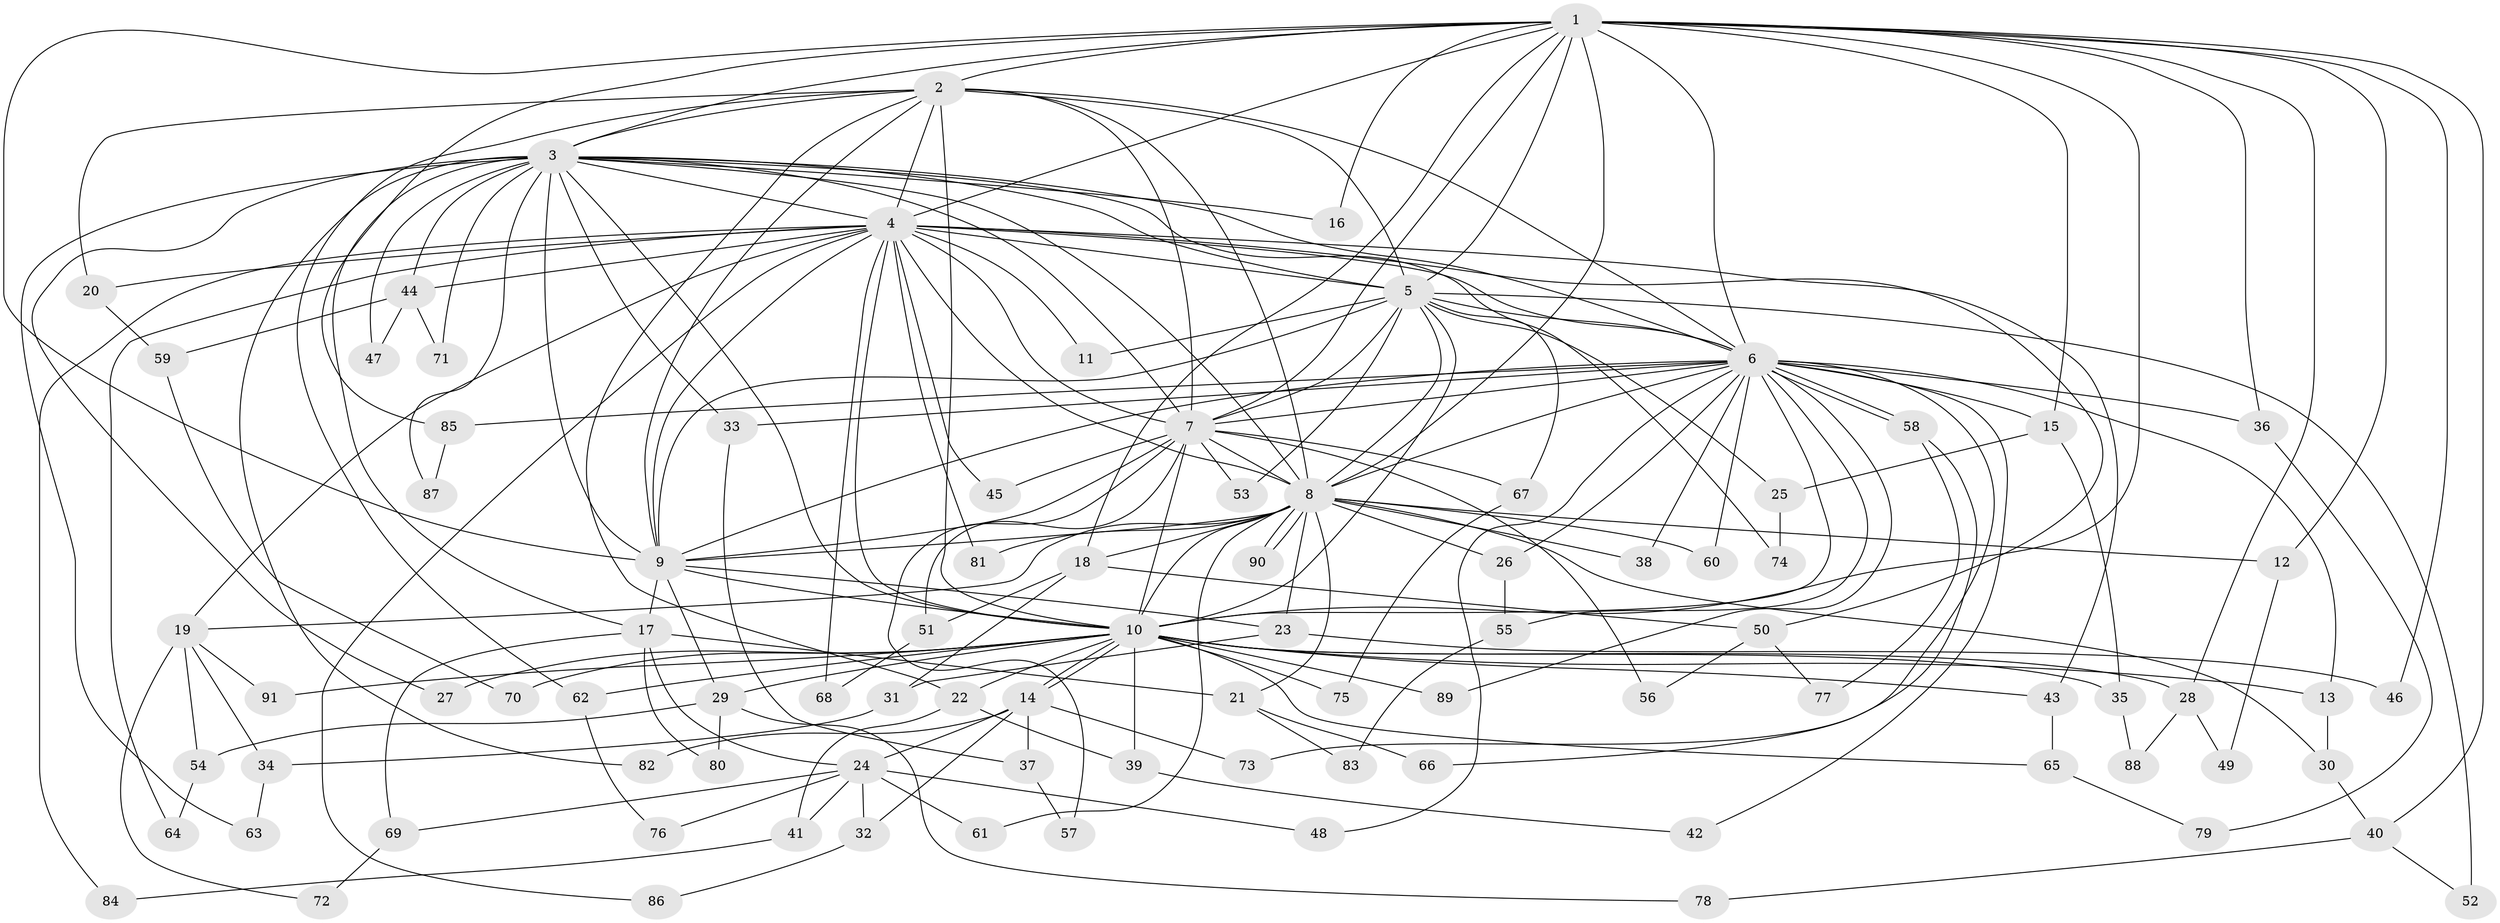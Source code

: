 // coarse degree distribution, {18: 0.015151515151515152, 12: 0.015151515151515152, 17: 0.015151515151515152, 29: 0.015151515151515152, 11: 0.015151515151515152, 22: 0.015151515151515152, 14: 0.015151515151515152, 13: 0.015151515151515152, 21: 0.015151515151515152, 3: 0.2727272727272727, 7: 0.015151515151515152, 4: 0.10606060606060606, 2: 0.3787878787878788, 5: 0.030303030303030304, 6: 0.015151515151515152, 8: 0.015151515151515152, 1: 0.030303030303030304}
// Generated by graph-tools (version 1.1) at 2025/23/03/03/25 07:23:44]
// undirected, 91 vertices, 207 edges
graph export_dot {
graph [start="1"]
  node [color=gray90,style=filled];
  1;
  2;
  3;
  4;
  5;
  6;
  7;
  8;
  9;
  10;
  11;
  12;
  13;
  14;
  15;
  16;
  17;
  18;
  19;
  20;
  21;
  22;
  23;
  24;
  25;
  26;
  27;
  28;
  29;
  30;
  31;
  32;
  33;
  34;
  35;
  36;
  37;
  38;
  39;
  40;
  41;
  42;
  43;
  44;
  45;
  46;
  47;
  48;
  49;
  50;
  51;
  52;
  53;
  54;
  55;
  56;
  57;
  58;
  59;
  60;
  61;
  62;
  63;
  64;
  65;
  66;
  67;
  68;
  69;
  70;
  71;
  72;
  73;
  74;
  75;
  76;
  77;
  78;
  79;
  80;
  81;
  82;
  83;
  84;
  85;
  86;
  87;
  88;
  89;
  90;
  91;
  1 -- 2;
  1 -- 3;
  1 -- 4;
  1 -- 5;
  1 -- 6;
  1 -- 7;
  1 -- 8;
  1 -- 9;
  1 -- 10;
  1 -- 12;
  1 -- 15;
  1 -- 16;
  1 -- 18;
  1 -- 28;
  1 -- 36;
  1 -- 40;
  1 -- 46;
  1 -- 85;
  2 -- 3;
  2 -- 4;
  2 -- 5;
  2 -- 6;
  2 -- 7;
  2 -- 8;
  2 -- 9;
  2 -- 10;
  2 -- 20;
  2 -- 22;
  2 -- 62;
  3 -- 4;
  3 -- 5;
  3 -- 6;
  3 -- 7;
  3 -- 8;
  3 -- 9;
  3 -- 10;
  3 -- 16;
  3 -- 17;
  3 -- 27;
  3 -- 33;
  3 -- 44;
  3 -- 47;
  3 -- 63;
  3 -- 71;
  3 -- 74;
  3 -- 82;
  3 -- 87;
  4 -- 5;
  4 -- 6;
  4 -- 7;
  4 -- 8;
  4 -- 9;
  4 -- 10;
  4 -- 11;
  4 -- 19;
  4 -- 20;
  4 -- 43;
  4 -- 44;
  4 -- 45;
  4 -- 50;
  4 -- 64;
  4 -- 68;
  4 -- 81;
  4 -- 84;
  4 -- 86;
  5 -- 6;
  5 -- 7;
  5 -- 8;
  5 -- 9;
  5 -- 10;
  5 -- 11;
  5 -- 25;
  5 -- 52;
  5 -- 53;
  5 -- 67;
  6 -- 7;
  6 -- 8;
  6 -- 9;
  6 -- 10;
  6 -- 13;
  6 -- 15;
  6 -- 26;
  6 -- 33;
  6 -- 36;
  6 -- 38;
  6 -- 42;
  6 -- 48;
  6 -- 55;
  6 -- 58;
  6 -- 58;
  6 -- 60;
  6 -- 73;
  6 -- 85;
  6 -- 89;
  7 -- 8;
  7 -- 9;
  7 -- 10;
  7 -- 45;
  7 -- 51;
  7 -- 53;
  7 -- 56;
  7 -- 57;
  7 -- 67;
  8 -- 9;
  8 -- 10;
  8 -- 12;
  8 -- 18;
  8 -- 19;
  8 -- 21;
  8 -- 23;
  8 -- 26;
  8 -- 30;
  8 -- 38;
  8 -- 60;
  8 -- 61;
  8 -- 81;
  8 -- 90;
  8 -- 90;
  9 -- 10;
  9 -- 17;
  9 -- 23;
  9 -- 29;
  10 -- 13;
  10 -- 14;
  10 -- 14;
  10 -- 22;
  10 -- 27;
  10 -- 28;
  10 -- 29;
  10 -- 35;
  10 -- 39;
  10 -- 43;
  10 -- 62;
  10 -- 65;
  10 -- 70;
  10 -- 75;
  10 -- 89;
  10 -- 91;
  12 -- 49;
  13 -- 30;
  14 -- 24;
  14 -- 32;
  14 -- 37;
  14 -- 73;
  14 -- 82;
  15 -- 25;
  15 -- 35;
  17 -- 21;
  17 -- 24;
  17 -- 69;
  17 -- 80;
  18 -- 31;
  18 -- 50;
  18 -- 51;
  19 -- 34;
  19 -- 54;
  19 -- 72;
  19 -- 91;
  20 -- 59;
  21 -- 66;
  21 -- 83;
  22 -- 39;
  22 -- 41;
  23 -- 31;
  23 -- 46;
  24 -- 32;
  24 -- 41;
  24 -- 48;
  24 -- 61;
  24 -- 69;
  24 -- 76;
  25 -- 74;
  26 -- 55;
  28 -- 49;
  28 -- 88;
  29 -- 54;
  29 -- 78;
  29 -- 80;
  30 -- 40;
  31 -- 34;
  32 -- 86;
  33 -- 37;
  34 -- 63;
  35 -- 88;
  36 -- 79;
  37 -- 57;
  39 -- 42;
  40 -- 52;
  40 -- 78;
  41 -- 84;
  43 -- 65;
  44 -- 47;
  44 -- 59;
  44 -- 71;
  50 -- 56;
  50 -- 77;
  51 -- 68;
  54 -- 64;
  55 -- 83;
  58 -- 66;
  58 -- 77;
  59 -- 70;
  62 -- 76;
  65 -- 79;
  67 -- 75;
  69 -- 72;
  85 -- 87;
}
